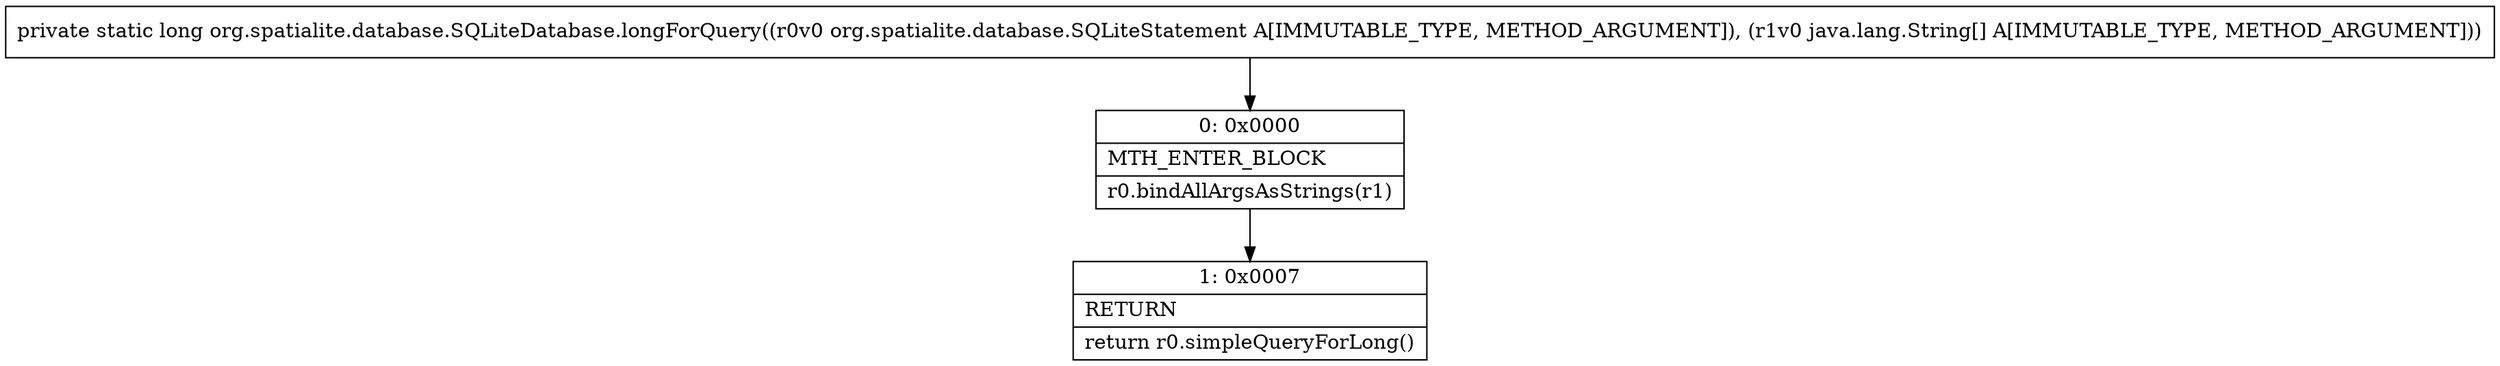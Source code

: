 digraph "CFG fororg.spatialite.database.SQLiteDatabase.longForQuery(Lorg\/spatialite\/database\/SQLiteStatement;[Ljava\/lang\/String;)J" {
Node_0 [shape=record,label="{0\:\ 0x0000|MTH_ENTER_BLOCK\l|r0.bindAllArgsAsStrings(r1)\l}"];
Node_1 [shape=record,label="{1\:\ 0x0007|RETURN\l|return r0.simpleQueryForLong()\l}"];
MethodNode[shape=record,label="{private static long org.spatialite.database.SQLiteDatabase.longForQuery((r0v0 org.spatialite.database.SQLiteStatement A[IMMUTABLE_TYPE, METHOD_ARGUMENT]), (r1v0 java.lang.String[] A[IMMUTABLE_TYPE, METHOD_ARGUMENT])) }"];
MethodNode -> Node_0;
Node_0 -> Node_1;
}

